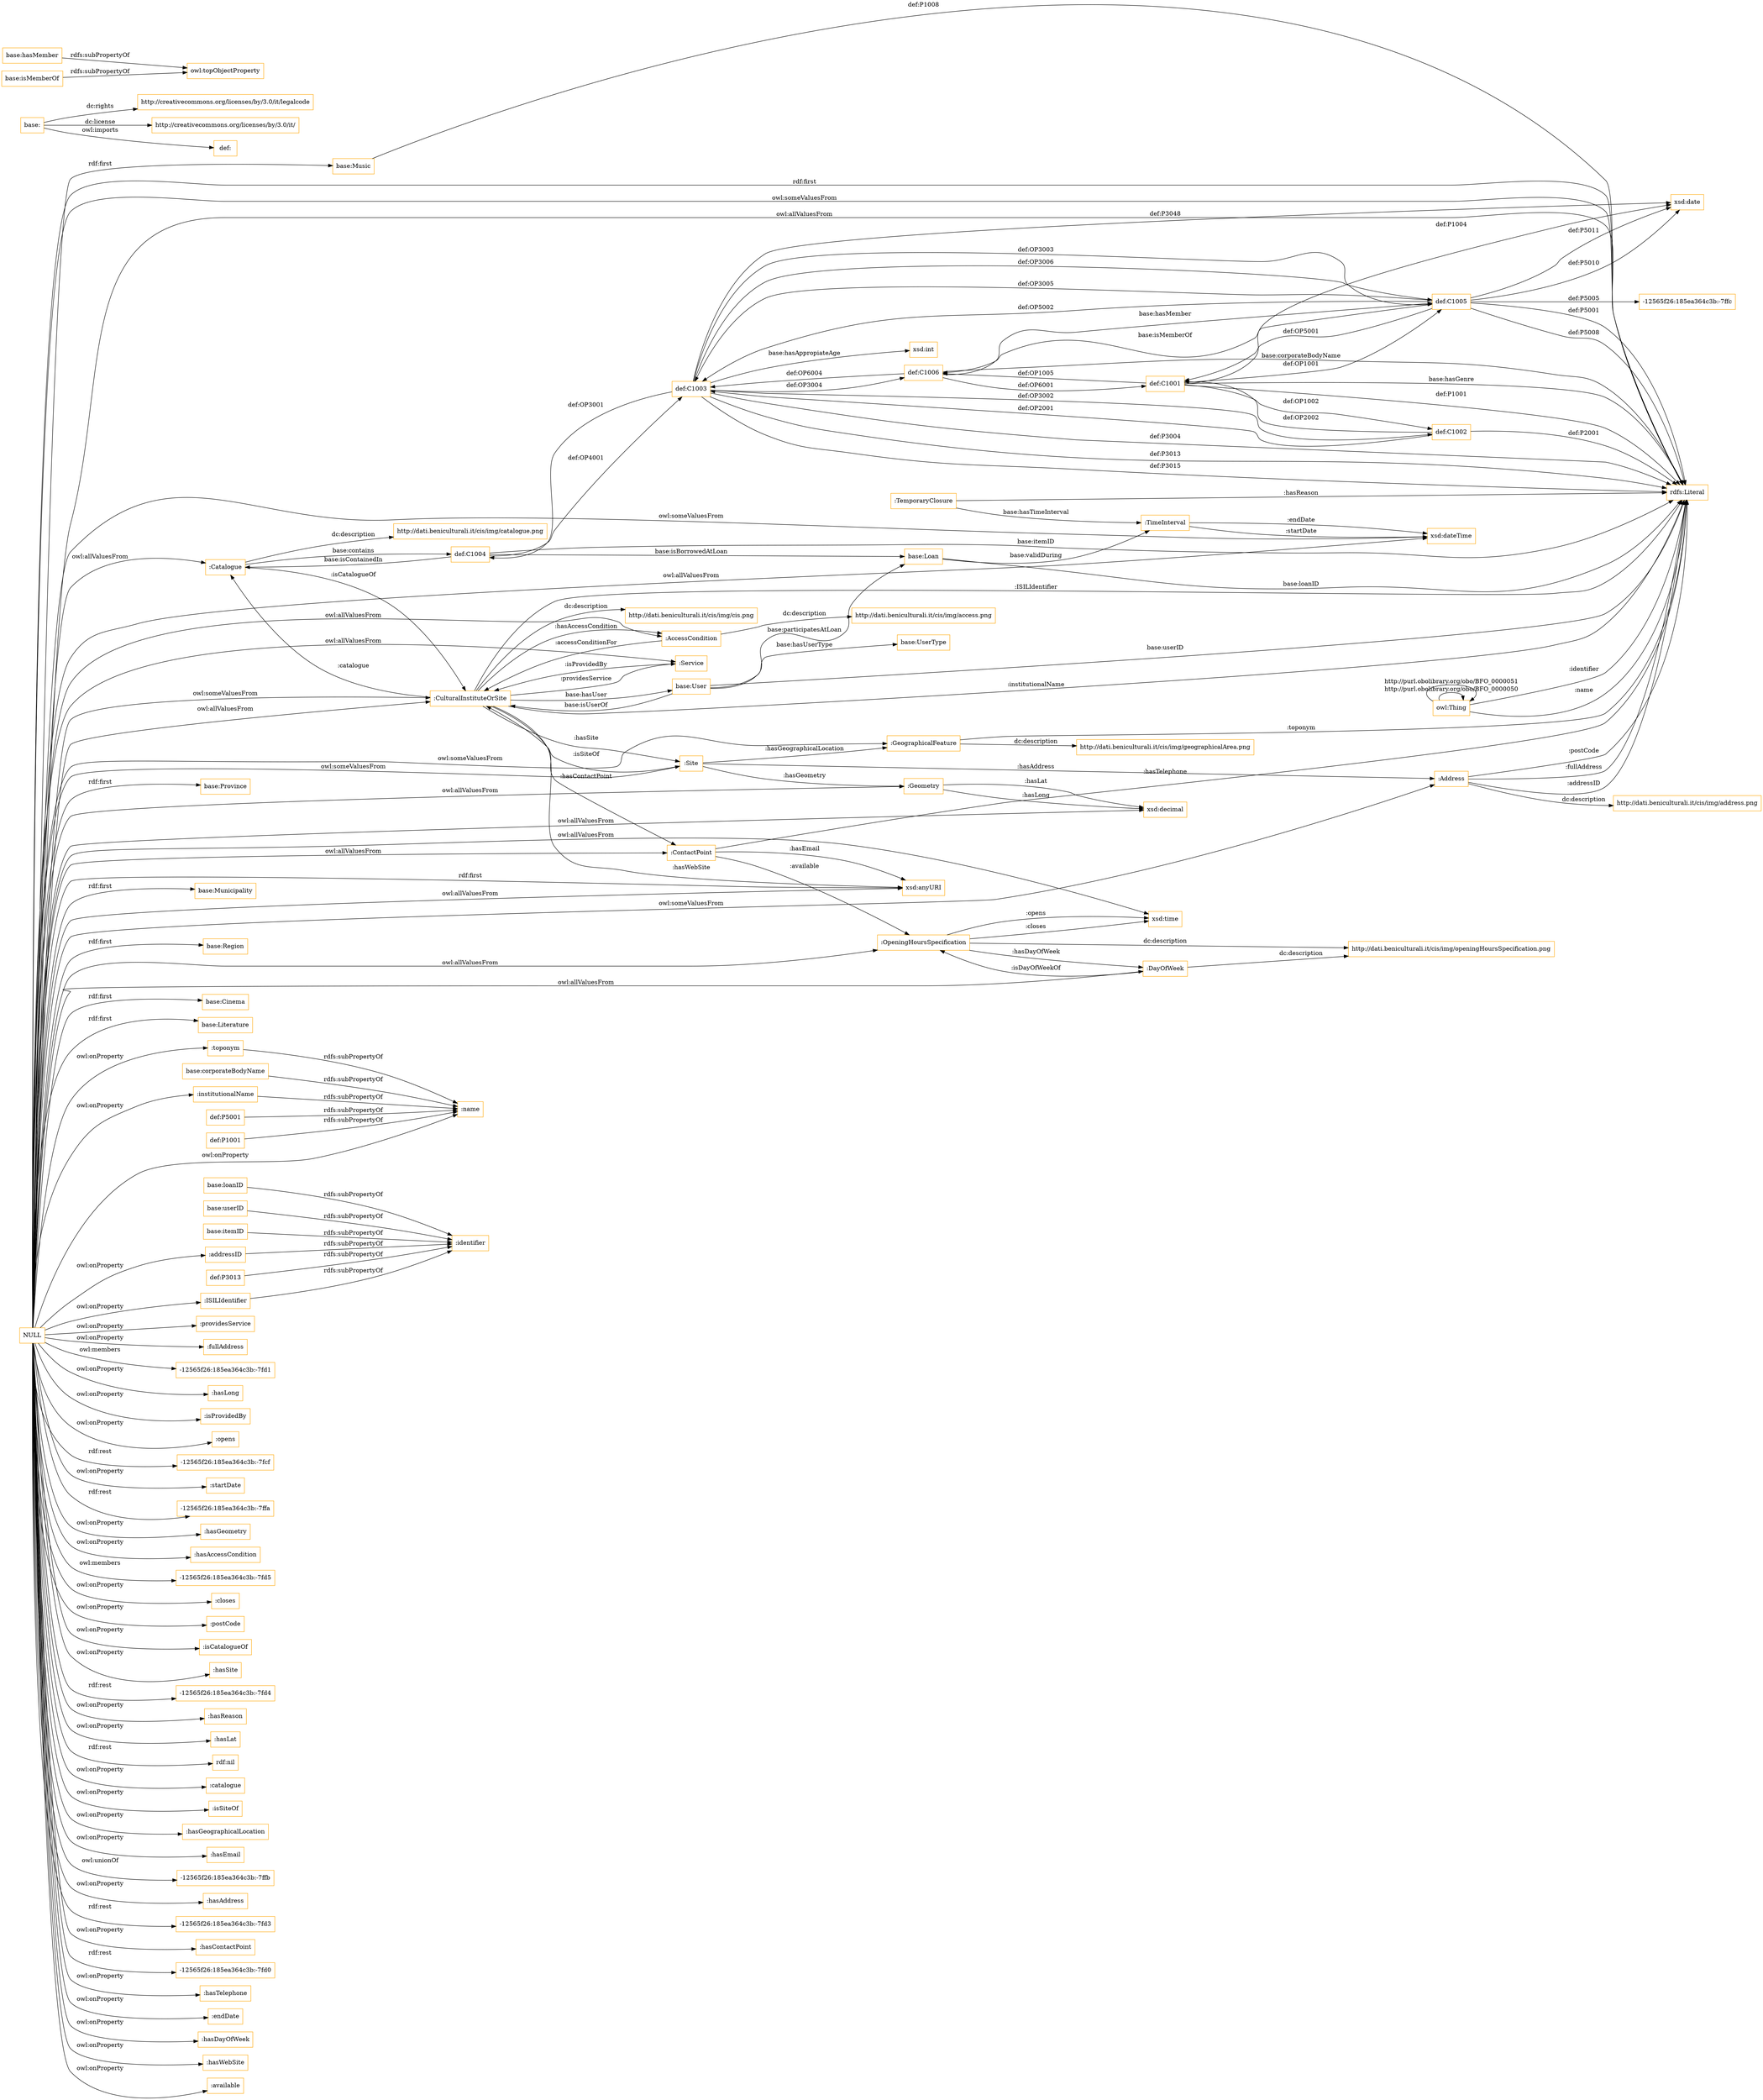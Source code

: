 digraph ar2dtool_diagram { 
rankdir=LR;
size="1501"
node [shape = rectangle, color="orange"]; ":Catalogue" "base:Province" ":TemporaryClosure" ":DayOfWeek" "base:Municipality" ":Site" "def:C1006" ":CulturalInstituteOrSite" ":Address" ":Geometry" "base:User" "def:C1004" "base:UserType" "def:C1003" "base:Region" ":AccessCondition" "def:C1001" ":Service" ":GeographicalFeature" "base:Cinema" "base:Music" "owl:Thing" ":OpeningHoursSpecification" ":ContactPoint" "base:Loan" "def:C1002" ":TimeInterval" "def:C1005" "base:Literature" ; /*classes style*/
	":DayOfWeek" -> "http://dati.beniculturali.it/cis/img/openingHoursSpecification.png" [ label = "dc:description" ];
	":institutionalName" -> ":name" [ label = "rdfs:subPropertyOf" ];
	"base:" -> "http://creativecommons.org/licenses/by/3.0/it/legalcode" [ label = "dc:rights" ];
	"base:" -> "http://creativecommons.org/licenses/by/3.0/it/" [ label = "dc:license" ];
	"base:" -> "def:" [ label = "owl:imports" ];
	"def:P5001" -> ":name" [ label = "rdfs:subPropertyOf" ];
	":CulturalInstituteOrSite" -> "http://dati.beniculturali.it/cis/img/cis.png" [ label = "dc:description" ];
	":Address" -> "http://dati.beniculturali.it/cis/img/address.png" [ label = "dc:description" ];
	"base:itemID" -> ":identifier" [ label = "rdfs:subPropertyOf" ];
	":Catalogue" -> "http://dati.beniculturali.it/cis/img/catalogue.png" [ label = "dc:description" ];
	":OpeningHoursSpecification" -> "http://dati.beniculturali.it/cis/img/openingHoursSpecification.png" [ label = "dc:description" ];
	"base:hasMember" -> "owl:topObjectProperty" [ label = "rdfs:subPropertyOf" ];
	":addressID" -> ":identifier" [ label = "rdfs:subPropertyOf" ];
	"def:P3013" -> ":identifier" [ label = "rdfs:subPropertyOf" ];
	"def:P1001" -> ":name" [ label = "rdfs:subPropertyOf" ];
	":GeographicalFeature" -> "http://dati.beniculturali.it/cis/img/geographicalArea.png" [ label = "dc:description" ];
	"NULL" -> ":Geometry" [ label = "owl:allValuesFrom" ];
	"NULL" -> ":providesService" [ label = "owl:onProperty" ];
	"NULL" -> "xsd:dateTime" [ label = "owl:someValuesFrom" ];
	"NULL" -> ":Address" [ label = "owl:someValuesFrom" ];
	"NULL" -> "base:Music" [ label = "rdf:first" ];
	"NULL" -> ":CulturalInstituteOrSite" [ label = "owl:someValuesFrom" ];
	"NULL" -> ":fullAddress" [ label = "owl:onProperty" ];
	"NULL" -> "-12565f26:185ea364c3b:-7fd1" [ label = "owl:members" ];
	"NULL" -> ":hasLong" [ label = "owl:onProperty" ];
	"NULL" -> "base:Municipality" [ label = "rdf:first" ];
	"NULL" -> ":isProvidedBy" [ label = "owl:onProperty" ];
	"NULL" -> "base:Cinema" [ label = "rdf:first" ];
	"NULL" -> ":opens" [ label = "owl:onProperty" ];
	"NULL" -> "xsd:anyURI" [ label = "rdf:first" ];
	"NULL" -> "-12565f26:185ea364c3b:-7fcf" [ label = "rdf:rest" ];
	"NULL" -> ":startDate" [ label = "owl:onProperty" ];
	"NULL" -> "-12565f26:185ea364c3b:-7ffa" [ label = "rdf:rest" ];
	"NULL" -> ":hasGeometry" [ label = "owl:onProperty" ];
	"NULL" -> ":hasAccessCondition" [ label = "owl:onProperty" ];
	"NULL" -> "-12565f26:185ea364c3b:-7fd5" [ label = "owl:members" ];
	"NULL" -> ":closes" [ label = "owl:onProperty" ];
	"NULL" -> ":postCode" [ label = "owl:onProperty" ];
	"NULL" -> ":isCatalogueOf" [ label = "owl:onProperty" ];
	"NULL" -> ":toponym" [ label = "owl:onProperty" ];
	"NULL" -> ":GeographicalFeature" [ label = "owl:someValuesFrom" ];
	"NULL" -> ":hasSite" [ label = "owl:onProperty" ];
	"NULL" -> ":Service" [ label = "owl:allValuesFrom" ];
	"NULL" -> "-12565f26:185ea364c3b:-7fd4" [ label = "rdf:rest" ];
	"NULL" -> ":hasReason" [ label = "owl:onProperty" ];
	"NULL" -> "base:Province" [ label = "rdf:first" ];
	"NULL" -> ":hasLat" [ label = "owl:onProperty" ];
	"NULL" -> ":CulturalInstituteOrSite" [ label = "owl:allValuesFrom" ];
	"NULL" -> "rdf:nil" [ label = "rdf:rest" ];
	"NULL" -> ":AccessCondition" [ label = "owl:allValuesFrom" ];
	"NULL" -> ":catalogue" [ label = "owl:onProperty" ];
	"NULL" -> "rdfs:Literal" [ label = "rdf:first" ];
	"NULL" -> ":isSiteOf" [ label = "owl:onProperty" ];
	"NULL" -> "rdfs:Literal" [ label = "owl:someValuesFrom" ];
	"NULL" -> ":hasGeographicalLocation" [ label = "owl:onProperty" ];
	"NULL" -> ":hasEmail" [ label = "owl:onProperty" ];
	"NULL" -> "-12565f26:185ea364c3b:-7ffb" [ label = "owl:unionOf" ];
	"NULL" -> "xsd:dateTime" [ label = "owl:allValuesFrom" ];
	"NULL" -> ":Site" [ label = "owl:someValuesFrom" ];
	"NULL" -> ":ContactPoint" [ label = "owl:allValuesFrom" ];
	"NULL" -> "xsd:time" [ label = "owl:allValuesFrom" ];
	"NULL" -> ":hasAddress" [ label = "owl:onProperty" ];
	"NULL" -> "-12565f26:185ea364c3b:-7fd3" [ label = "rdf:rest" ];
	"NULL" -> ":ISILIdentifier" [ label = "owl:onProperty" ];
	"NULL" -> ":name" [ label = "owl:onProperty" ];
	"NULL" -> "xsd:anyURI" [ label = "owl:allValuesFrom" ];
	"NULL" -> ":Catalogue" [ label = "owl:allValuesFrom" ];
	"NULL" -> "base:Region" [ label = "rdf:first" ];
	"NULL" -> ":hasContactPoint" [ label = "owl:onProperty" ];
	"NULL" -> "-12565f26:185ea364c3b:-7fd0" [ label = "rdf:rest" ];
	"NULL" -> ":hasTelephone" [ label = "owl:onProperty" ];
	"NULL" -> ":endDate" [ label = "owl:onProperty" ];
	"NULL" -> ":hasDayOfWeek" [ label = "owl:onProperty" ];
	"NULL" -> "rdfs:Literal" [ label = "owl:allValuesFrom" ];
	"NULL" -> "xsd:decimal" [ label = "owl:allValuesFrom" ];
	"NULL" -> ":hasWebSite" [ label = "owl:onProperty" ];
	"NULL" -> ":addressID" [ label = "owl:onProperty" ];
	"NULL" -> ":OpeningHoursSpecification" [ label = "owl:allValuesFrom" ];
	"NULL" -> ":DayOfWeek" [ label = "owl:allValuesFrom" ];
	"NULL" -> ":institutionalName" [ label = "owl:onProperty" ];
	"NULL" -> ":available" [ label = "owl:onProperty" ];
	"NULL" -> "base:Literature" [ label = "rdf:first" ];
	"base:isMemberOf" -> "owl:topObjectProperty" [ label = "rdfs:subPropertyOf" ];
	":ISILIdentifier" -> ":identifier" [ label = "rdfs:subPropertyOf" ];
	":toponym" -> ":name" [ label = "rdfs:subPropertyOf" ];
	"base:loanID" -> ":identifier" [ label = "rdfs:subPropertyOf" ];
	"base:userID" -> ":identifier" [ label = "rdfs:subPropertyOf" ];
	":AccessCondition" -> "http://dati.beniculturali.it/cis/img/access.png" [ label = "dc:description" ];
	"base:corporateBodyName" -> ":name" [ label = "rdfs:subPropertyOf" ];
	":Address" -> "rdfs:Literal" [ label = ":addressID" ];
	":Site" -> ":GeographicalFeature" [ label = ":hasGeographicalLocation" ];
	":ContactPoint" -> "rdfs:Literal" [ label = ":hasTelephone" ];
	":ContactPoint" -> "xsd:anyURI" [ label = ":hasEmail" ];
	"def:C1004" -> "def:C1003" [ label = "def:OP4001" ];
	":OpeningHoursSpecification" -> "xsd:time" [ label = ":opens" ];
	"base:Loan" -> "rdfs:Literal" [ label = "base:loanID" ];
	"owl:Thing" -> "owl:Thing" [ label = "http://purl.obolibrary.org/obo/BFO_0000050" ];
	":Address" -> "rdfs:Literal" [ label = ":postCode" ];
	"owl:Thing" -> "owl:Thing" [ label = "http://purl.obolibrary.org/obo/BFO_0000051" ];
	":AccessCondition" -> ":CulturalInstituteOrSite" [ label = ":accessConditionFor" ];
	"def:C1006" -> "rdfs:Literal" [ label = "base:corporateBodyName" ];
	"base:User" -> "rdfs:Literal" [ label = "base:userID" ];
	"def:C1003" -> "xsd:date" [ label = "def:P3048" ];
	"def:C1003" -> "rdfs:Literal" [ label = "def:P3004" ];
	"owl:Thing" -> "rdfs:Literal" [ label = ":name" ];
	"def:C1001" -> "rdfs:Literal" [ label = "base:hasGenre" ];
	":CulturalInstituteOrSite" -> "base:User" [ label = "base:hasUser" ];
	":Geometry" -> "xsd:decimal" [ label = ":hasLong" ];
	":ContactPoint" -> ":OpeningHoursSpecification" [ label = ":available" ];
	":Site" -> ":CulturalInstituteOrSite" [ label = ":isSiteOf" ];
	":Address" -> "rdfs:Literal" [ label = ":fullAddress" ];
	"def:C1003" -> "def:C1002" [ label = "def:OP3002" ];
	"def:C1003" -> "def:C1004" [ label = "def:OP3001" ];
	"def:C1004" -> ":Catalogue" [ label = "base:isContainedIn" ];
	":GeographicalFeature" -> "rdfs:Literal" [ label = ":toponym" ];
	"def:C1003" -> "def:C1006" [ label = "def:OP3004" ];
	":DayOfWeek" -> ":OpeningHoursSpecification" [ label = ":isDayOfWeekOf" ];
	"def:C1003" -> "def:C1005" [ label = "def:OP3003" ];
	"def:C1003" -> "def:C1005" [ label = "def:OP3006" ];
	"def:C1005" -> "def:C1003" [ label = "def:OP3005" ];
	"def:C1002" -> "rdfs:Literal" [ label = "def:P2001" ];
	"def:C1003" -> "rdfs:Literal" [ label = "def:P3013" ];
	"def:C1003" -> "xsd:int" [ label = "base:hasAppropiateAge" ];
	"def:C1003" -> "rdfs:Literal" [ label = "def:P3015" ];
	"def:C1004" -> "rdfs:Literal" [ label = "base:itemID" ];
	"def:C1006" -> "def:C1001" [ label = "def:OP6001" ];
	"base:User" -> "base:Loan" [ label = "base:participatesAtLoan" ];
	":CulturalInstituteOrSite" -> "xsd:anyURI" [ label = ":hasWebSite" ];
	"owl:Thing" -> "rdfs:Literal" [ label = ":identifier" ];
	":CulturalInstituteOrSite" -> ":Catalogue" [ label = ":catalogue" ];
	":TimeInterval" -> "xsd:dateTime" [ label = ":endDate" ];
	":CulturalInstituteOrSite" -> ":Site" [ label = ":hasSite" ];
	"base:User" -> ":CulturalInstituteOrSite" [ label = "base:isUserOf" ];
	"base:Loan" -> ":TimeInterval" [ label = "base:validDuring" ];
	"def:C1005" -> "rdfs:Literal" [ label = "def:P5001" ];
	":CulturalInstituteOrSite" -> ":ContactPoint" [ label = ":hasContactPoint" ];
	":CulturalInstituteOrSite" -> ":Service" [ label = ":providesService" ];
	"def:C1002" -> "def:C1003" [ label = "def:OP2001" ];
	"def:C1002" -> "def:C1001" [ label = "def:OP2002" ];
	"def:C1006" -> "def:C1003" [ label = "def:OP6004" ];
	"def:C1005" -> "def:C1006" [ label = "base:isMemberOf" ];
	"def:C1005" -> "-12565f26:185ea364c3b:-7ffc" [ label = "def:P5005" ];
	"def:C1001" -> "rdfs:Literal" [ label = "def:P1001" ];
	"def:C1005" -> "rdfs:Literal" [ label = "def:P5008" ];
	":Geometry" -> "xsd:decimal" [ label = ":hasLat" ];
	":Catalogue" -> ":CulturalInstituteOrSite" [ label = ":isCatalogueOf" ];
	"def:C1004" -> "base:Loan" [ label = "base:isBorrowedAtLoan" ];
	"def:C1001" -> "xsd:date" [ label = "def:P1004" ];
	"base:User" -> "base:UserType" [ label = "base:hasUserType" ];
	"def:C1005" -> "def:C1001" [ label = "def:OP5001" ];
	"def:C1005" -> "def:C1003" [ label = "def:OP5002" ];
	"base:Music" -> "rdfs:Literal" [ label = "def:P1008" ];
	":TemporaryClosure" -> "rdfs:Literal" [ label = ":hasReason" ];
	":Site" -> ":Geometry" [ label = ":hasGeometry" ];
	"def:C1006" -> "def:C1005" [ label = "base:hasMember" ];
	":OpeningHoursSpecification" -> ":DayOfWeek" [ label = ":hasDayOfWeek" ];
	":Service" -> ":CulturalInstituteOrSite" [ label = ":isProvidedBy" ];
	":Site" -> ":Address" [ label = ":hasAddress" ];
	":CulturalInstituteOrSite" -> ":AccessCondition" [ label = ":hasAccessCondition" ];
	":Catalogue" -> "def:C1004" [ label = "base:contains" ];
	":CulturalInstituteOrSite" -> "rdfs:Literal" [ label = ":institutionalName" ];
	"def:C1005" -> "xsd:date" [ label = "def:P5011" ];
	":TemporaryClosure" -> ":TimeInterval" [ label = "base:hasTimeInterval" ];
	"def:C1001" -> "def:C1005" [ label = "def:OP1001" ];
	"def:C1001" -> "def:C1002" [ label = "def:OP1002" ];
	"def:C1005" -> "xsd:date" [ label = "def:P5010" ];
	":CulturalInstituteOrSite" -> "rdfs:Literal" [ label = ":ISILIdentifier" ];
	":OpeningHoursSpecification" -> "xsd:time" [ label = ":closes" ];
	"def:C1001" -> "def:C1006" [ label = "def:OP1005" ];
	":TimeInterval" -> "xsd:dateTime" [ label = ":startDate" ];

}
